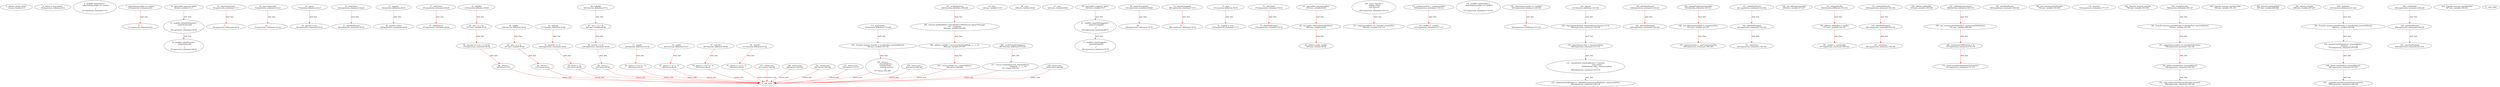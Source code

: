 digraph  {
12 [label="2_ address public owner;\n12-new_variable-3-3", type_label=new_variable];
19 [label="4_ owner = msg.sender;\n19-expression_statement-5-5", type_label=expression_statement];
25 [label="6_ modifier onlyOwner() {\n    require(msg.sender == owner);\n    _;\n  }\n25-expression_statement-7-10", type_label=expression_statement];
28 [label="7_ require(msg.sender == owner);\n28-expression_statement-8-8", type_label=expression_statement];
37 [label="8_ _;\n37-expression_statement-9-9", type_label=expression_statement];
49 [label="14_ bool public paused = false;\n49-new_variable-15-15", type_label=new_variable];
56 [label="15_ modifier whenNotPaused() {\n    require(!paused);\n    _;\n  }\n56-expression_statement-16-19", type_label=expression_statement];
59 [label="16_ require(!paused);\n59-expression_statement-17-17", type_label=expression_statement];
65 [label="17_ _;\n65-expression_statement-18-18", type_label=expression_statement];
67 [label="19_ modifier whenPaused() {\n    require(paused);\n    _;\n  }\n67-expression_statement-20-23", type_label=expression_statement];
70 [label="20_ require(paused);\n70-expression_statement-21-21", type_label=expression_statement];
75 [label="21_ _;\n75-expression_statement-22-22", type_label=expression_statement];
77 [label="23_ pause\n77-function_definition-24-27", type_label=function_definition];
80 [label="23_ onlyOwner\n80-expression_statement-24-24", type_label=expression_statement];
82 [label="23_ whenNotPaused\n82-expression_statement-24-24", type_label=expression_statement];
85 [label="24_ paused = true;\n85-expression_statement-25-25", type_label=expression_statement];
92 [label="27_ unpause\n92-function_definition-28-31", type_label=function_definition];
95 [label="27_ onlyOwner\n95-expression_statement-28-28", type_label=expression_statement];
97 [label="27_ whenPaused\n97-expression_statement-28-28", type_label=expression_statement];
100 [label="28_ paused = false;\n100-expression_statement-29-29", type_label=expression_statement];
110 [label="33_ safeMul\n110-function_definition-34-38", type_label=function_definition];
127 [label="34_ uint c = a * b;\n127-new_variable-35-35", type_label=new_variable];
128 [label="34_ uint c\n128-new_variable-35-35", type_label=new_variable];
135 [label="35_ assert(a == 0 || c / a == b);\n135-expression_statement-36-36", type_label=expression_statement];
148 [label="36_ return c;\n148-return-37-37", type_label=return];
150 [label="38_ safeDiv\n150-function_definition-39-42", type_label=function_definition];
167 [label="39_ uint c = a / b;\n167-new_variable-40-40", type_label=new_variable];
168 [label="39_ uint c\n168-new_variable-40-40", type_label=new_variable];
175 [label="40_ return c;\n175-return-41-41", type_label=return];
177 [label="42_ safeSub\n177-function_definition-43-46", type_label=function_definition];
194 [label="43_ assert(b <= a);\n194-expression_statement-44-44", type_label=expression_statement];
201 [label="44_ return a - b;\n201-return-45-45", type_label=return];
205 [label="46_ safeAdd\n205-function_definition-47-51", type_label=function_definition];
222 [label="47_ uint c = a + b;\n222-new_variable-48-48", type_label=new_variable];
223 [label="47_ uint c\n223-new_variable-48-48", type_label=new_variable];
230 [label="48_ assert(c >= a);\n230-expression_statement-49-49", type_label=expression_statement];
237 [label="49_ return c;\n237-return-50-50", type_label=return];
239 [label="51_ max64\n239-function_definition-52-54", type_label=function_definition];
256 [label="52_ return a >= b ? a : b;\n256-return-53-53", type_label=return];
263 [label="54_ min64\n263-function_definition-55-57", type_label=function_definition];
280 [label="55_ return a < b ? a : b;\n280-return-56-56", type_label=return];
287 [label="57_ max256\n287-function_definition-58-60", type_label=function_definition];
304 [label="58_ return a >= b ? a : b;\n304-return-59-59", type_label=return];
311 [label="60_ min256\n311-function_definition-61-63", type_label=function_definition];
328 [label="61_ return a < b ? a : b;\n328-return-62-62", type_label=return];
343 [label="66_ bool public stopped = false;\n343-new_variable-67-67", type_label=new_variable];
350 [label="67_ modifier whenNotStopped() {\n    require(!stopped);\n    _;\n  }\n350-expression_statement-68-71", type_label=expression_statement];
353 [label="68_ require(!stopped);\n353-expression_statement-69-69", type_label=expression_statement];
359 [label="69_ _;\n359-expression_statement-70-70", type_label=expression_statement];
361 [label="71_ modifier whenStopped() {\n    require(stopped);\n    _;\n  }\n361-expression_statement-72-75", type_label=expression_statement];
364 [label="72_ require(stopped);\n364-expression_statement-73-73", type_label=expression_statement];
369 [label="73_ _;\n369-expression_statement-74-74", type_label=expression_statement];
371 [label="75_ stop\n371-function_definition-76-79", type_label=function_definition];
374 [label="75_ onlyOwner\n374-expression_statement-76-76", type_label=expression_statement];
376 [label="75_ whenNotStopped\n376-expression_statement-76-76", type_label=expression_statement];
379 [label="76_ stopped = true;\n379-expression_statement-77-77", type_label=expression_statement];
395 [label="81_ uint public commissionFee;\n395-new_variable-82-82", type_label=new_variable];
400 [label="82_ uint public commissionToWithdraw;\n400-new_variable-83-83", type_label=new_variable];
405 [label="83_ address public verifier;\n405-new_variable-84-84", type_label=new_variable];
482 [label="109_ struct Transfer {\n    address from;\n    uint amount;  \n  }\n482-expression_statement-110-113", type_label=expression_statement];
492 [label="113_ mapping (address => Transfer) transferDct;\n492-new_variable-114-114", type_label=new_variable];
509 [label="115_ commissionFee = _commissionFee;\n509-expression_statement-116-116", type_label=expression_statement];
513 [label="116_ verifier = _verifier;\n513-expression_statement-117-117", type_label=expression_statement];
517 [label="118_ modifier onlyVerifier() {\n    require(msg.sender == verifier);\n    _;\n  }\n517-expression_statement-119-122", type_label=expression_statement];
520 [label="119_ require(msg.sender == verifier);\n520-expression_statement-120-120", type_label=expression_statement];
529 [label="120_ _;\n529-expression_statement-121-121", type_label=expression_statement];
531 [label="122_ deposit\n531-function_definition-123-139", type_label=function_definition];
538 [label="124_ whenNotPaused\n538-expression_statement-125-125", type_label=expression_statement];
540 [label="125_ whenNotStopped\n540-expression_statement-126-126", type_label=expression_statement];
548 [label="129_ require(transferDct[_transitAddress].amount == 0);\n548-expression_statement-130-130", type_label=expression_statement];
559 [label="130_ require(msg.value > commissionFee);\n559-expression_statement-131-131", type_label=expression_statement];
568 [label="131_ transferDct[_transitAddress] = Transfer(\n					    msg.sender,\n					    safeSub(msg.value, commissionFee) \n					    );\n568-expression_statement-132-135", type_label=expression_statement];
588 [label="135_ commissionToWithdraw = safeAdd(commissionToWithdraw, commissionFee);\n588-expression_statement-136-136", type_label=expression_statement];
611 [label="137_ return true;\n611-return-138-138", type_label=return];
614 [label="139_ changeFixedCommissionFee\n614-function_definition-140-151", type_label=function_definition];
621 [label="141_ whenNotPaused\n621-expression_statement-142-142", type_label=expression_statement];
623 [label="142_ whenNotStopped\n623-expression_statement-143-143", type_label=expression_statement];
625 [label="143_ onlyOwner\n625-expression_statement-144-144", type_label=expression_statement];
633 [label="146_ uint oldCommissionFee = commissionFee;\n633-new_variable-147-147", type_label=new_variable];
634 [label="146_ uint oldCommissionFee\n634-new_variable-147-147", type_label=new_variable];
639 [label="147_ commissionFee = _newCommissionFee;\n639-expression_statement-148-148", type_label=expression_statement];
649 [label="149_ return true;\n649-return-150-150", type_label=return];
652 [label="151_ changeVerifier\n652-function_definition-152-163", type_label=function_definition];
659 [label="153_ whenNotPaused\n659-expression_statement-154-154", type_label=expression_statement];
661 [label="154_ whenNotStopped\n661-expression_statement-155-155", type_label=expression_statement];
663 [label="155_ onlyOwner\n663-expression_statement-156-156", type_label=expression_statement];
671 [label="158_ address oldVerifier = verifier;\n671-new_variable-159-159", type_label=new_variable];
672 [label="158_ address oldVerifier\n672-new_variable-159-159", type_label=new_variable];
677 [label="159_ verifier = _newVerifier;\n677-expression_statement-160-160", type_label=expression_statement];
687 [label="161_ return true;\n687-return-162-162", type_label=return];
690 [label="163_ withdrawCommission\n690-function_definition-164-174", type_label=function_definition];
693 [label="165_ whenNotPaused\n693-expression_statement-166-166", type_label=expression_statement];
701 [label="168_ uint commissionToTransfer = commissionToWithdraw;\n701-new_variable-169-169", type_label=new_variable];
702 [label="168_ uint commissionToTransfer\n702-new_variable-169-169", type_label=new_variable];
707 [label="169_ commissionToWithdraw = 0;\n707-expression_statement-170-170", type_label=expression_statement];
711 [label="170_ owner.transfer(commissionToTransfer);\n711-expression_statement-171-171", type_label=expression_statement];
722 [label="172_ return true;\n722-return-173-173", type_label=return];
725 [label="174_ getTransfer\n725-function_definition-175-189", type_label=function_definition];
732 [label="176_ constant\n732-expression_statement-177-177", type_label=expression_statement];
748 [label="182_ Transfer memory transfer = transferDct[_transitAddress];\n748-new_variable-183-183", type_label=new_variable];
749 [label="182_ Transfer memory transfer\n749-new_variable-183-183", type_label=new_variable];
757 [label="183_ return (\n	    _transitAddress,\n	    transfer.from,\n	        transfer.amount\n	    );\n757-return-184-188", type_label=return];
766 [label="189_ cancelTransfer\n766-function_definition-190-197", type_label=function_definition];
779 [label="190_ Transfer memory transferOrder = transferDct[_transitAddress];\n779-new_variable-191-191", type_label=new_variable];
780 [label="190_ Transfer memory transferOrder\n780-new_variable-191-191", type_label=new_variable];
788 [label="191_ require(msg.sender == transferOrder.from);\n788-expression_statement-192-192", type_label=expression_statement];
799 [label="192_ delete transferDct[_transitAddress];\n799-expression_statement-193-193", type_label=expression_statement];
804 [label="193_ msg.sender.transfer(transferOrder.amount);\n804-expression_statement-194-194", type_label=expression_statement];
823 [label="195_ return true;\n823-return-196-196", type_label=return];
826 [label="197_ verifySignature\n826-function_definition-198-209", type_label=function_definition];
856 [label="205_ bytes32 prefixedHash = keccak256(\"\x19Ethereum Signed Message:\n32\", _recipient);\n856-new_variable-206-206", type_label=new_variable];
857 [label="205_ bytes32 prefixedHash\n857-new_variable-206-206", type_label=new_variable];
868 [label="206_ address retAddr = ecrecover(prefixedHash, _v, _r, _s);\n868-new_variable-207-207", type_label=new_variable];
869 [label="206_ address retAddr\n869-new_variable-207-207", type_label=new_variable];
883 [label="207_ return retAddr == _transitAddress;\n883-return-208-208", type_label=return];
887 [label="209_ verifyTransferSignature\n887-function_definition-210-220", type_label=function_definition];
917 [label="217_ return (verifySignature(_transitAddress,\n			    _recipient, _v, _r, _s));\n917-return-218-219", type_label=return];
931 [label="220_ withdraw\n931-function_definition-221-241", type_label=function_definition];
954 [label="228_ onlyVerifier\n954-expression_statement-229-229", type_label=expression_statement];
956 [label="229_ whenNotPaused\n956-expression_statement-230-230", type_label=expression_statement];
958 [label="230_ whenNotStopped\n958-expression_statement-231-231", type_label=expression_statement];
966 [label="233_ Transfer memory transferOrder = transferDct[_transitAddress];\n966-new_variable-234-234", type_label=new_variable];
967 [label="233_ Transfer memory transferOrder\n967-new_variable-234-234", type_label=new_variable];
975 [label="234_ require(verifySignature(_transitAddress,\n		     _recipient, _v, _r, _s ));\n975-expression_statement-235-236", type_label=expression_statement];
991 [label="236_ delete transferDct[_transitAddress];\n991-expression_statement-237-237", type_label=expression_statement];
996 [label="237_ _recipient.transfer(transferOrder.amount);\n996-expression_statement-238-238", type_label=expression_statement];
1019 [label="239_ return true;\n1019-return-240-240", type_label=return];
1 [label="0_ start_node", type_label=start];
2 [label="0_ exit_node", type_label=exit];
28 -> 37  [color=red, controlflow_type=next_line, edge_type=CFG_edge, key=0, label=next_line];
49 -> 56  [color=red, controlflow_type=next_line, edge_type=CFG_edge, key=0, label=next_line];
56 -> 67  [color=red, controlflow_type=next_line, edge_type=CFG_edge, key=0, label=next_line];
59 -> 65  [color=red, controlflow_type=next_line, edge_type=CFG_edge, key=0, label=next_line];
70 -> 75  [color=red, controlflow_type=next_line, edge_type=CFG_edge, key=0, label=next_line];
77 -> 85  [color=red, controlflow_type=next_line, edge_type=CFG_edge, key=0, label=next_line];
80 -> 82  [color=red, controlflow_type=next_line, edge_type=CFG_edge, key=0, label=next_line];
92 -> 100  [color=red, controlflow_type=next_line, edge_type=CFG_edge, key=0, label=next_line];
95 -> 97  [color=red, controlflow_type=next_line, edge_type=CFG_edge, key=0, label=next_line];
110 -> 127  [color=red, controlflow_type=next_line, edge_type=CFG_edge, key=0, label=next_line];
127 -> 135  [color=red, controlflow_type=next_line, edge_type=CFG_edge, key=0, label=next_line];
135 -> 148  [color=red, controlflow_type=next_line, edge_type=CFG_edge, key=0, label=next_line];
148 -> 2  [color=red, controlflow_type=return_exit, edge_type=CFG_edge, key=0, label=return_exit];
150 -> 167  [color=red, controlflow_type=next_line, edge_type=CFG_edge, key=0, label=next_line];
167 -> 175  [color=red, controlflow_type=next_line, edge_type=CFG_edge, key=0, label=next_line];
175 -> 2  [color=red, controlflow_type=return_exit, edge_type=CFG_edge, key=0, label=return_exit];
177 -> 194  [color=red, controlflow_type=next_line, edge_type=CFG_edge, key=0, label=next_line];
194 -> 201  [color=red, controlflow_type=next_line, edge_type=CFG_edge, key=0, label=next_line];
201 -> 2  [color=red, controlflow_type=return_exit, edge_type=CFG_edge, key=0, label=return_exit];
205 -> 222  [color=red, controlflow_type=next_line, edge_type=CFG_edge, key=0, label=next_line];
222 -> 230  [color=red, controlflow_type=next_line, edge_type=CFG_edge, key=0, label=next_line];
230 -> 237  [color=red, controlflow_type=next_line, edge_type=CFG_edge, key=0, label=next_line];
237 -> 2  [color=red, controlflow_type=return_exit, edge_type=CFG_edge, key=0, label=return_exit];
239 -> 256  [color=red, controlflow_type=next_line, edge_type=CFG_edge, key=0, label=next_line];
256 -> 2  [color=red, controlflow_type=return_exit, edge_type=CFG_edge, key=0, label=return_exit];
263 -> 280  [color=red, controlflow_type=next_line, edge_type=CFG_edge, key=0, label=next_line];
280 -> 2  [color=red, controlflow_type=return_exit, edge_type=CFG_edge, key=0, label=return_exit];
287 -> 304  [color=red, controlflow_type=next_line, edge_type=CFG_edge, key=0, label=next_line];
304 -> 2  [color=red, controlflow_type=return_exit, edge_type=CFG_edge, key=0, label=return_exit];
311 -> 328  [color=red, controlflow_type=next_line, edge_type=CFG_edge, key=0, label=next_line];
328 -> 2  [color=red, controlflow_type=return_exit, edge_type=CFG_edge, key=0, label=return_exit];
343 -> 350  [color=red, controlflow_type=next_line, edge_type=CFG_edge, key=0, label=next_line];
350 -> 361  [color=red, controlflow_type=next_line, edge_type=CFG_edge, key=0, label=next_line];
353 -> 359  [color=red, controlflow_type=next_line, edge_type=CFG_edge, key=0, label=next_line];
364 -> 369  [color=red, controlflow_type=next_line, edge_type=CFG_edge, key=0, label=next_line];
371 -> 379  [color=red, controlflow_type=next_line, edge_type=CFG_edge, key=0, label=next_line];
374 -> 376  [color=red, controlflow_type=next_line, edge_type=CFG_edge, key=0, label=next_line];
395 -> 400  [color=red, controlflow_type=next_line, edge_type=CFG_edge, key=0, label=next_line];
400 -> 405  [color=red, controlflow_type=next_line, edge_type=CFG_edge, key=0, label=next_line];
482 -> 492  [color=red, controlflow_type=next_line, edge_type=CFG_edge, key=0, label=next_line];
509 -> 513  [color=red, controlflow_type=next_line, edge_type=CFG_edge, key=0, label=next_line];
520 -> 529  [color=red, controlflow_type=next_line, edge_type=CFG_edge, key=0, label=next_line];
531 -> 548  [color=red, controlflow_type=next_line, edge_type=CFG_edge, key=0, label=next_line];
538 -> 540  [color=red, controlflow_type=next_line, edge_type=CFG_edge, key=0, label=next_line];
548 -> 559  [color=red, controlflow_type=next_line, edge_type=CFG_edge, key=0, label=next_line];
559 -> 568  [color=red, controlflow_type=next_line, edge_type=CFG_edge, key=0, label=next_line];
568 -> 588  [color=red, controlflow_type=next_line, edge_type=CFG_edge, key=0, label=next_line];
611 -> 2  [color=red, controlflow_type=return_exit, edge_type=CFG_edge, key=0, label=return_exit];
614 -> 633  [color=red, controlflow_type=next_line, edge_type=CFG_edge, key=0, label=next_line];
621 -> 623  [color=red, controlflow_type=next_line, edge_type=CFG_edge, key=0, label=next_line];
623 -> 625  [color=red, controlflow_type=next_line, edge_type=CFG_edge, key=0, label=next_line];
633 -> 639  [color=red, controlflow_type=next_line, edge_type=CFG_edge, key=0, label=next_line];
649 -> 2  [color=red, controlflow_type=return_exit, edge_type=CFG_edge, key=0, label=return_exit];
652 -> 671  [color=red, controlflow_type=next_line, edge_type=CFG_edge, key=0, label=next_line];
659 -> 661  [color=red, controlflow_type=next_line, edge_type=CFG_edge, key=0, label=next_line];
661 -> 663  [color=red, controlflow_type=next_line, edge_type=CFG_edge, key=0, label=next_line];
671 -> 677  [color=red, controlflow_type=next_line, edge_type=CFG_edge, key=0, label=next_line];
687 -> 2  [color=red, controlflow_type=return_exit, edge_type=CFG_edge, key=0, label=return_exit];
690 -> 701  [color=red, controlflow_type=next_line, edge_type=CFG_edge, key=0, label=next_line];
701 -> 707  [color=red, controlflow_type=next_line, edge_type=CFG_edge, key=0, label=next_line];
707 -> 711  [color=red, controlflow_type=next_line, edge_type=CFG_edge, key=0, label=next_line];
722 -> 2  [color=red, controlflow_type=return_exit, edge_type=CFG_edge, key=0, label=return_exit];
725 -> 748  [color=red, controlflow_type=next_line, edge_type=CFG_edge, key=0, label=next_line];
748 -> 757  [color=red, controlflow_type=next_line, edge_type=CFG_edge, key=0, label=next_line];
757 -> 2  [color=red, controlflow_type=return_exit, edge_type=CFG_edge, key=0, label=return_exit];
766 -> 779  [color=red, controlflow_type=next_line, edge_type=CFG_edge, key=0, label=next_line];
779 -> 788  [color=red, controlflow_type=next_line, edge_type=CFG_edge, key=0, label=next_line];
788 -> 799  [color=red, controlflow_type=next_line, edge_type=CFG_edge, key=0, label=next_line];
799 -> 804  [color=red, controlflow_type=next_line, edge_type=CFG_edge, key=0, label=next_line];
823 -> 2  [color=red, controlflow_type=return_exit, edge_type=CFG_edge, key=0, label=return_exit];
826 -> 856  [color=red, controlflow_type=next_line, edge_type=CFG_edge, key=0, label=next_line];
856 -> 868  [color=red, controlflow_type=next_line, edge_type=CFG_edge, key=0, label=next_line];
868 -> 883  [color=red, controlflow_type=next_line, edge_type=CFG_edge, key=0, label=next_line];
883 -> 2  [color=red, controlflow_type=return_exit, edge_type=CFG_edge, key=0, label=return_exit];
887 -> 917  [color=red, controlflow_type=next_line, edge_type=CFG_edge, key=0, label=next_line];
917 -> 2  [color=red, controlflow_type=return_exit, edge_type=CFG_edge, key=0, label=return_exit];
931 -> 966  [color=red, controlflow_type=next_line, edge_type=CFG_edge, key=0, label=next_line];
954 -> 956  [color=red, controlflow_type=next_line, edge_type=CFG_edge, key=0, label=next_line];
956 -> 958  [color=red, controlflow_type=next_line, edge_type=CFG_edge, key=0, label=next_line];
966 -> 975  [color=red, controlflow_type=next_line, edge_type=CFG_edge, key=0, label=next_line];
975 -> 991  [color=red, controlflow_type=next_line, edge_type=CFG_edge, key=0, label=next_line];
991 -> 996  [color=red, controlflow_type=next_line, edge_type=CFG_edge, key=0, label=next_line];
1019 -> 2  [color=red, controlflow_type=return_exit, edge_type=CFG_edge, key=0, label=return_exit];
}
